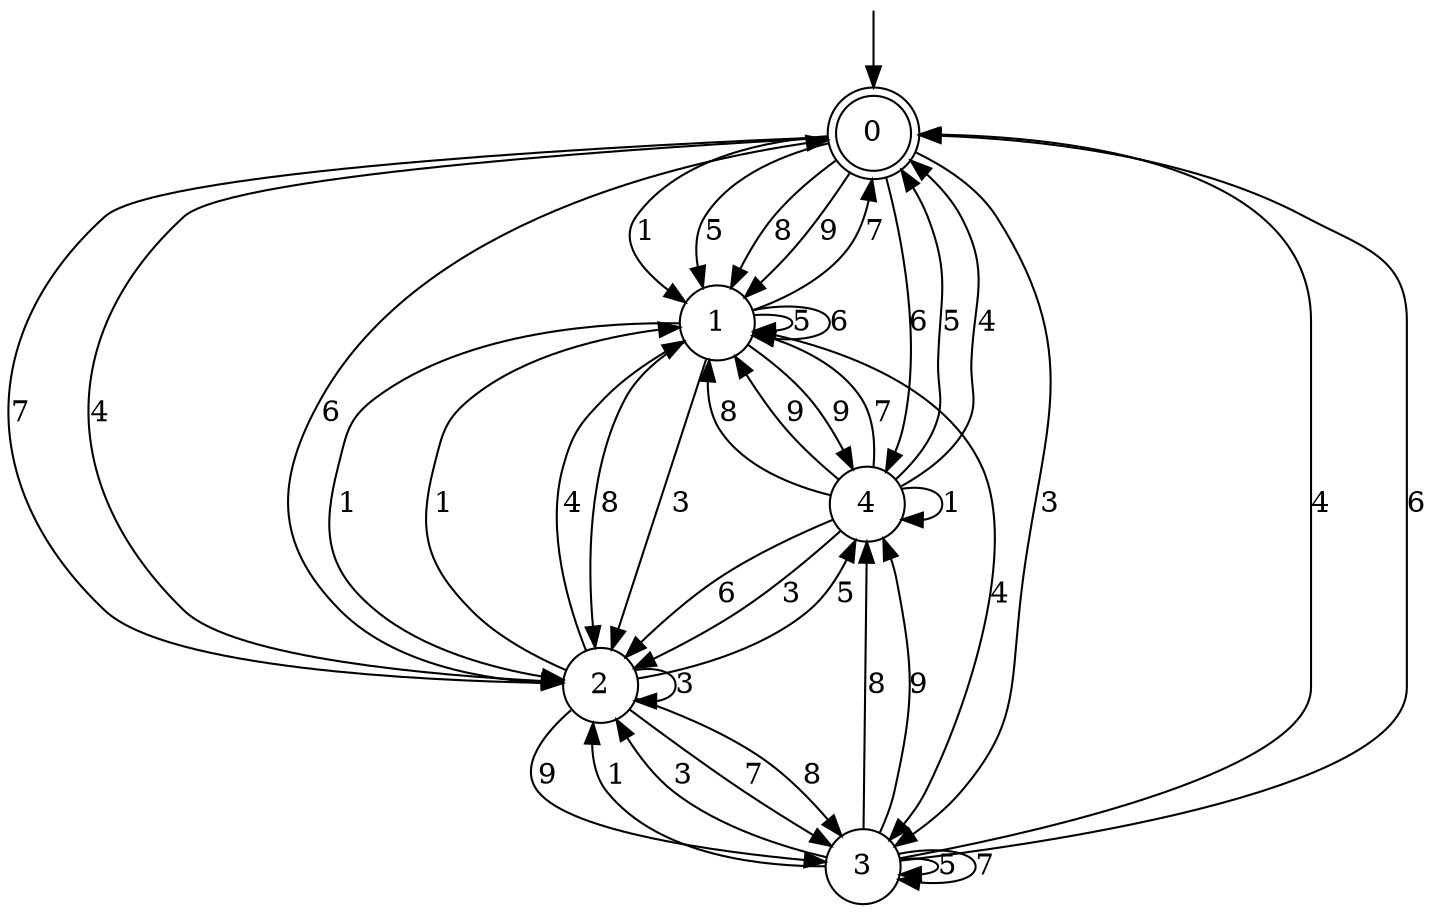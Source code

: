 digraph g {

	s0 [shape="doublecircle" label="0"];
	s1 [shape="circle" label="1"];
	s2 [shape="circle" label="2"];
	s3 [shape="circle" label="3"];
	s4 [shape="circle" label="4"];
	s0 -> s1 [label="1"];
	s0 -> s1 [label="5"];
	s0 -> s2 [label="7"];
	s0 -> s2 [label="4"];
	s0 -> s1 [label="8"];
	s0 -> s1 [label="9"];
	s0 -> s3 [label="3"];
	s0 -> s4 [label="6"];
	s1 -> s2 [label="1"];
	s1 -> s1 [label="5"];
	s1 -> s0 [label="7"];
	s1 -> s3 [label="4"];
	s1 -> s2 [label="8"];
	s1 -> s4 [label="9"];
	s1 -> s2 [label="3"];
	s1 -> s1 [label="6"];
	s2 -> s1 [label="1"];
	s2 -> s4 [label="5"];
	s2 -> s3 [label="7"];
	s2 -> s1 [label="4"];
	s2 -> s3 [label="8"];
	s2 -> s3 [label="9"];
	s2 -> s2 [label="3"];
	s2 -> s0 [label="6"];
	s3 -> s2 [label="1"];
	s3 -> s3 [label="5"];
	s3 -> s3 [label="7"];
	s3 -> s0 [label="4"];
	s3 -> s4 [label="8"];
	s3 -> s4 [label="9"];
	s3 -> s2 [label="3"];
	s3 -> s0 [label="6"];
	s4 -> s4 [label="1"];
	s4 -> s0 [label="5"];
	s4 -> s1 [label="7"];
	s4 -> s0 [label="4"];
	s4 -> s1 [label="8"];
	s4 -> s1 [label="9"];
	s4 -> s2 [label="3"];
	s4 -> s2 [label="6"];

__start0 [label="" shape="none" width="0" height="0"];
__start0 -> s0;

}
